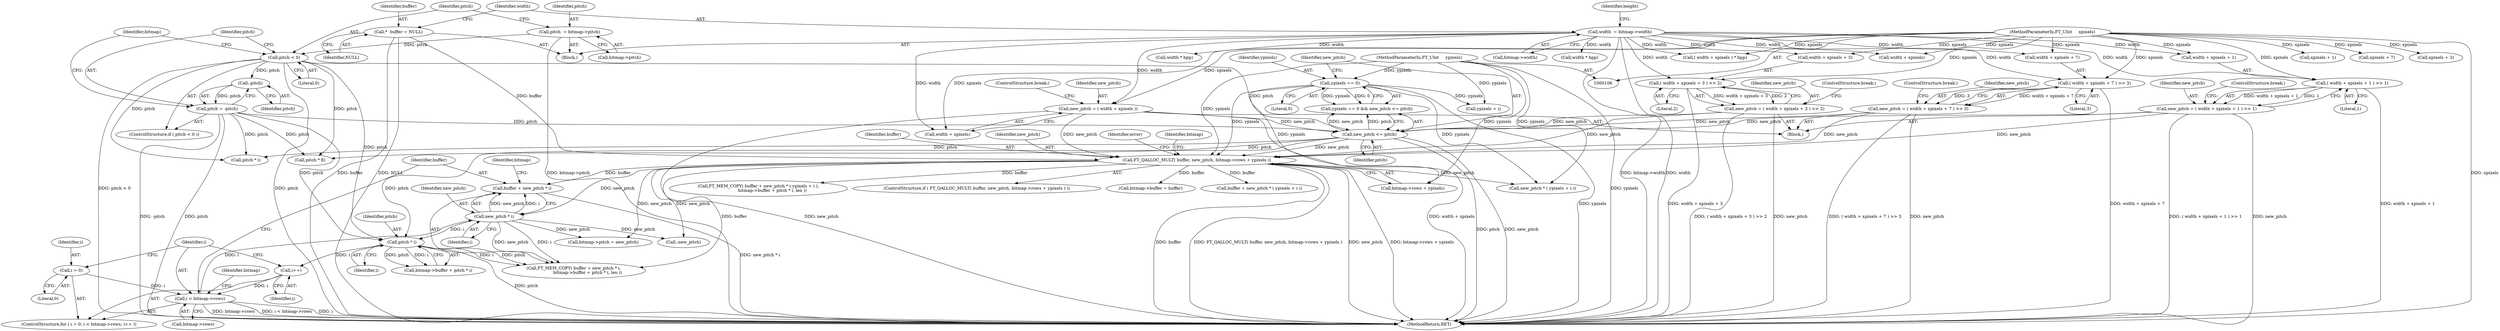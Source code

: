 digraph "0_savannah_b3500af717010137046ec4076d1e1c0641e33727_2@pointer" {
"1000398" [label="(Call,buffer + new_pitch * i)"];
"1000320" [label="(Call,FT_QALLOC_MULT( buffer, new_pitch, bitmap->rows + ypixels ))"];
"1000120" [label="(Call,*  buffer = NULL)"];
"1000199" [label="(Call,new_pitch = ( width + xpixels ))"];
"1000123" [label="(Call,width  = bitmap->width)"];
"1000109" [label="(MethodParameterIn,FT_UInt     xpixels)"];
"1000183" [label="(Call,new_pitch = ( width + xpixels + 1 ) >> 1)"];
"1000185" [label="(Call,( width + xpixels + 1 ) >> 1)"];
"1000155" [label="(Call,new_pitch = ( width + xpixels + 7 ) >> 3)"];
"1000157" [label="(Call,( width + xpixels + 7 ) >> 3)"];
"1000214" [label="(Call,new_pitch <= pitch)"];
"1000169" [label="(Call,new_pitch = ( width + xpixels + 3 ) >> 2)"];
"1000171" [label="(Call,( width + xpixels + 3 ) >> 2)"];
"1000139" [label="(Call,pitch < 0)"];
"1000133" [label="(Call,pitch  = bitmap->pitch)"];
"1000142" [label="(Call,pitch = -pitch)"];
"1000144" [label="(Call,-pitch)"];
"1000211" [label="(Call,ypixels == 0)"];
"1000110" [label="(MethodParameterIn,FT_UInt     ypixels)"];
"1000400" [label="(Call,new_pitch * i)"];
"1000390" [label="(Call,i < bitmap->rows)"];
"1000395" [label="(Call,i++)"];
"1000407" [label="(Call,pitch * i)"];
"1000387" [label="(Call,i = 0)"];
"1000363" [label="(Call,ypixels + i)"];
"1000388" [label="(Identifier,i)"];
"1000391" [label="(Identifier,i)"];
"1000386" [label="(ControlStructure,for ( i = 0; i < bitmap->rows; i++ ))"];
"1000124" [label="(Identifier,width)"];
"1000184" [label="(Identifier,new_pitch)"];
"1000359" [label="(Call,buffer + new_pitch * ( ypixels + i ))"];
"1000171" [label="(Call,( width + xpixels + 3 ) >> 2)"];
"1000370" [label="(Call,pitch * i)"];
"1000191" [label="(Literal,1)"];
"1000141" [label="(Literal,0)"];
"1000389" [label="(Literal,0)"];
"1000186" [label="(Call,width + xpixels + 1)"];
"1000437" [label="(MethodReturn,RET)"];
"1000428" [label="(Call,-new_pitch)"];
"1000396" [label="(Identifier,i)"];
"1000125" [label="(Call,bitmap->width)"];
"1000199" [label="(Call,new_pitch = ( width + xpixels ))"];
"1000214" [label="(Call,new_pitch <= pitch)"];
"1000150" [label="(Block,)"];
"1000172" [label="(Call,width + xpixels + 3)"];
"1000135" [label="(Call,bitmap->pitch)"];
"1000122" [label="(Identifier,NULL)"];
"1000145" [label="(Identifier,pitch)"];
"1000390" [label="(Call,i < bitmap->rows)"];
"1000395" [label="(Call,i++)"];
"1000399" [label="(Identifier,buffer)"];
"1000215" [label="(Identifier,new_pitch)"];
"1000323" [label="(Call,bitmap->rows + ypixels)"];
"1000192" [label="(ControlStructure,break;)"];
"1000177" [label="(Literal,2)"];
"1000144" [label="(Call,-pitch)"];
"1000143" [label="(Identifier,pitch)"];
"1000155" [label="(Call,new_pitch = ( width + xpixels + 7 ) >> 3)"];
"1000408" [label="(Identifier,pitch)"];
"1000164" [label="(ControlStructure,break;)"];
"1000213" [label="(Literal,0)"];
"1000409" [label="(Identifier,i)"];
"1000188" [label="(Call,xpixels + 1)"];
"1000392" [label="(Call,bitmap->rows)"];
"1000204" [label="(ControlStructure,break;)"];
"1000329" [label="(Identifier,error)"];
"1000397" [label="(Call,FT_MEM_COPY( buffer + new_pitch * i,\n                     bitmap->buffer + pitch * i, len ))"];
"1000212" [label="(Identifier,ypixels)"];
"1000121" [label="(Identifier,buffer)"];
"1000333" [label="(Identifier,bitmap)"];
"1000160" [label="(Call,xpixels + 7)"];
"1000120" [label="(Call,*  buffer = NULL)"];
"1000185" [label="(Call,( width + xpixels + 1 ) >> 1)"];
"1000361" [label="(Call,new_pitch * ( ypixels + i ))"];
"1000129" [label="(Identifier,height)"];
"1000358" [label="(Call,FT_MEM_COPY( buffer + new_pitch * ( ypixels + i ),\n                     bitmap->buffer + pitch * i, len ))"];
"1000228" [label="(Call,width + xpixels)"];
"1000142" [label="(Call,pitch = -pitch)"];
"1000183" [label="(Call,new_pitch = ( width + xpixels + 1 ) >> 1)"];
"1000401" [label="(Identifier,new_pitch)"];
"1000110" [label="(MethodParameterIn,FT_UInt     ypixels)"];
"1000169" [label="(Call,new_pitch = ( width + xpixels + 3 ) >> 2)"];
"1000319" [label="(ControlStructure,if ( FT_QALLOC_MULT( buffer, new_pitch, bitmap->rows + ypixels ) ))"];
"1000134" [label="(Identifier,pitch)"];
"1000158" [label="(Call,width + xpixels + 7)"];
"1000405" [label="(Identifier,bitmap)"];
"1000398" [label="(Call,buffer + new_pitch * i)"];
"1000221" [label="(Call,pitch * 8)"];
"1000123" [label="(Call,width  = bitmap->width)"];
"1000148" [label="(Identifier,bitmap)"];
"1000415" [label="(Call,bitmap->buffer = buffer)"];
"1000387" [label="(Call,i = 0)"];
"1000157" [label="(Call,( width + xpixels + 7 ) >> 3)"];
"1000139" [label="(Call,pitch < 0)"];
"1000381" [label="(Call,width * bpp)"];
"1000210" [label="(Call,ypixels == 0 && new_pitch <= pitch)"];
"1000200" [label="(Identifier,new_pitch)"];
"1000201" [label="(Call,width + xpixels)"];
"1000402" [label="(Identifier,i)"];
"1000178" [label="(ControlStructure,break;)"];
"1000163" [label="(Literal,3)"];
"1000320" [label="(Call,FT_QALLOC_MULT( buffer, new_pitch, bitmap->rows + ypixels ))"];
"1000342" [label="(Call,width * bpp)"];
"1000138" [label="(ControlStructure,if ( pitch < 0 ))"];
"1000227" [label="(Call,( width + xpixels ) * bpp)"];
"1000413" [label="(Identifier,bitmap)"];
"1000403" [label="(Call,bitmap->buffer + pitch * i)"];
"1000216" [label="(Identifier,pitch)"];
"1000140" [label="(Identifier,pitch)"];
"1000156" [label="(Identifier,new_pitch)"];
"1000133" [label="(Call,pitch  = bitmap->pitch)"];
"1000109" [label="(MethodParameterIn,FT_UInt     xpixels)"];
"1000400" [label="(Call,new_pitch * i)"];
"1000170" [label="(Identifier,new_pitch)"];
"1000321" [label="(Identifier,buffer)"];
"1000174" [label="(Call,xpixels + 3)"];
"1000211" [label="(Call,ypixels == 0)"];
"1000322" [label="(Identifier,new_pitch)"];
"1000111" [label="(Block,)"];
"1000430" [label="(Call,bitmap->pitch = new_pitch)"];
"1000407" [label="(Call,pitch * i)"];
"1000398" -> "1000397"  [label="AST: "];
"1000398" -> "1000400"  [label="CFG: "];
"1000399" -> "1000398"  [label="AST: "];
"1000400" -> "1000398"  [label="AST: "];
"1000405" -> "1000398"  [label="CFG: "];
"1000398" -> "1000437"  [label="DDG: new_pitch * i"];
"1000320" -> "1000398"  [label="DDG: buffer"];
"1000400" -> "1000398"  [label="DDG: new_pitch"];
"1000400" -> "1000398"  [label="DDG: i"];
"1000320" -> "1000319"  [label="AST: "];
"1000320" -> "1000323"  [label="CFG: "];
"1000321" -> "1000320"  [label="AST: "];
"1000322" -> "1000320"  [label="AST: "];
"1000323" -> "1000320"  [label="AST: "];
"1000329" -> "1000320"  [label="CFG: "];
"1000333" -> "1000320"  [label="CFG: "];
"1000320" -> "1000437"  [label="DDG: new_pitch"];
"1000320" -> "1000437"  [label="DDG: bitmap->rows + ypixels"];
"1000320" -> "1000437"  [label="DDG: buffer"];
"1000320" -> "1000437"  [label="DDG: FT_QALLOC_MULT( buffer, new_pitch, bitmap->rows + ypixels )"];
"1000120" -> "1000320"  [label="DDG: buffer"];
"1000199" -> "1000320"  [label="DDG: new_pitch"];
"1000183" -> "1000320"  [label="DDG: new_pitch"];
"1000155" -> "1000320"  [label="DDG: new_pitch"];
"1000214" -> "1000320"  [label="DDG: new_pitch"];
"1000169" -> "1000320"  [label="DDG: new_pitch"];
"1000211" -> "1000320"  [label="DDG: ypixels"];
"1000110" -> "1000320"  [label="DDG: ypixels"];
"1000320" -> "1000358"  [label="DDG: buffer"];
"1000320" -> "1000359"  [label="DDG: buffer"];
"1000320" -> "1000361"  [label="DDG: new_pitch"];
"1000320" -> "1000397"  [label="DDG: buffer"];
"1000320" -> "1000400"  [label="DDG: new_pitch"];
"1000320" -> "1000415"  [label="DDG: buffer"];
"1000320" -> "1000428"  [label="DDG: new_pitch"];
"1000320" -> "1000430"  [label="DDG: new_pitch"];
"1000120" -> "1000111"  [label="AST: "];
"1000120" -> "1000122"  [label="CFG: "];
"1000121" -> "1000120"  [label="AST: "];
"1000122" -> "1000120"  [label="AST: "];
"1000124" -> "1000120"  [label="CFG: "];
"1000120" -> "1000437"  [label="DDG: buffer"];
"1000120" -> "1000437"  [label="DDG: NULL"];
"1000199" -> "1000150"  [label="AST: "];
"1000199" -> "1000201"  [label="CFG: "];
"1000200" -> "1000199"  [label="AST: "];
"1000201" -> "1000199"  [label="AST: "];
"1000204" -> "1000199"  [label="CFG: "];
"1000199" -> "1000437"  [label="DDG: width + xpixels"];
"1000199" -> "1000437"  [label="DDG: new_pitch"];
"1000123" -> "1000199"  [label="DDG: width"];
"1000109" -> "1000199"  [label="DDG: xpixels"];
"1000199" -> "1000214"  [label="DDG: new_pitch"];
"1000123" -> "1000111"  [label="AST: "];
"1000123" -> "1000125"  [label="CFG: "];
"1000124" -> "1000123"  [label="AST: "];
"1000125" -> "1000123"  [label="AST: "];
"1000129" -> "1000123"  [label="CFG: "];
"1000123" -> "1000437"  [label="DDG: bitmap->width"];
"1000123" -> "1000437"  [label="DDG: width"];
"1000123" -> "1000157"  [label="DDG: width"];
"1000123" -> "1000158"  [label="DDG: width"];
"1000123" -> "1000171"  [label="DDG: width"];
"1000123" -> "1000172"  [label="DDG: width"];
"1000123" -> "1000185"  [label="DDG: width"];
"1000123" -> "1000186"  [label="DDG: width"];
"1000123" -> "1000201"  [label="DDG: width"];
"1000123" -> "1000227"  [label="DDG: width"];
"1000123" -> "1000228"  [label="DDG: width"];
"1000123" -> "1000342"  [label="DDG: width"];
"1000123" -> "1000381"  [label="DDG: width"];
"1000109" -> "1000106"  [label="AST: "];
"1000109" -> "1000437"  [label="DDG: xpixels"];
"1000109" -> "1000157"  [label="DDG: xpixels"];
"1000109" -> "1000158"  [label="DDG: xpixels"];
"1000109" -> "1000160"  [label="DDG: xpixels"];
"1000109" -> "1000171"  [label="DDG: xpixels"];
"1000109" -> "1000172"  [label="DDG: xpixels"];
"1000109" -> "1000174"  [label="DDG: xpixels"];
"1000109" -> "1000185"  [label="DDG: xpixels"];
"1000109" -> "1000186"  [label="DDG: xpixels"];
"1000109" -> "1000188"  [label="DDG: xpixels"];
"1000109" -> "1000201"  [label="DDG: xpixels"];
"1000109" -> "1000227"  [label="DDG: xpixels"];
"1000109" -> "1000228"  [label="DDG: xpixels"];
"1000183" -> "1000150"  [label="AST: "];
"1000183" -> "1000185"  [label="CFG: "];
"1000184" -> "1000183"  [label="AST: "];
"1000185" -> "1000183"  [label="AST: "];
"1000192" -> "1000183"  [label="CFG: "];
"1000183" -> "1000437"  [label="DDG: ( width + xpixels + 1 ) >> 1"];
"1000183" -> "1000437"  [label="DDG: new_pitch"];
"1000185" -> "1000183"  [label="DDG: width + xpixels + 1"];
"1000185" -> "1000183"  [label="DDG: 1"];
"1000183" -> "1000214"  [label="DDG: new_pitch"];
"1000185" -> "1000191"  [label="CFG: "];
"1000186" -> "1000185"  [label="AST: "];
"1000191" -> "1000185"  [label="AST: "];
"1000185" -> "1000437"  [label="DDG: width + xpixels + 1"];
"1000155" -> "1000150"  [label="AST: "];
"1000155" -> "1000157"  [label="CFG: "];
"1000156" -> "1000155"  [label="AST: "];
"1000157" -> "1000155"  [label="AST: "];
"1000164" -> "1000155"  [label="CFG: "];
"1000155" -> "1000437"  [label="DDG: ( width + xpixels + 7 ) >> 3"];
"1000155" -> "1000437"  [label="DDG: new_pitch"];
"1000157" -> "1000155"  [label="DDG: width + xpixels + 7"];
"1000157" -> "1000155"  [label="DDG: 3"];
"1000155" -> "1000214"  [label="DDG: new_pitch"];
"1000157" -> "1000163"  [label="CFG: "];
"1000158" -> "1000157"  [label="AST: "];
"1000163" -> "1000157"  [label="AST: "];
"1000157" -> "1000437"  [label="DDG: width + xpixels + 7"];
"1000214" -> "1000210"  [label="AST: "];
"1000214" -> "1000216"  [label="CFG: "];
"1000215" -> "1000214"  [label="AST: "];
"1000216" -> "1000214"  [label="AST: "];
"1000210" -> "1000214"  [label="CFG: "];
"1000214" -> "1000437"  [label="DDG: pitch"];
"1000214" -> "1000437"  [label="DDG: new_pitch"];
"1000214" -> "1000210"  [label="DDG: new_pitch"];
"1000214" -> "1000210"  [label="DDG: pitch"];
"1000169" -> "1000214"  [label="DDG: new_pitch"];
"1000139" -> "1000214"  [label="DDG: pitch"];
"1000142" -> "1000214"  [label="DDG: pitch"];
"1000214" -> "1000221"  [label="DDG: pitch"];
"1000214" -> "1000370"  [label="DDG: pitch"];
"1000214" -> "1000407"  [label="DDG: pitch"];
"1000169" -> "1000150"  [label="AST: "];
"1000169" -> "1000171"  [label="CFG: "];
"1000170" -> "1000169"  [label="AST: "];
"1000171" -> "1000169"  [label="AST: "];
"1000178" -> "1000169"  [label="CFG: "];
"1000169" -> "1000437"  [label="DDG: ( width + xpixels + 3 ) >> 2"];
"1000169" -> "1000437"  [label="DDG: new_pitch"];
"1000171" -> "1000169"  [label="DDG: width + xpixels + 3"];
"1000171" -> "1000169"  [label="DDG: 2"];
"1000171" -> "1000177"  [label="CFG: "];
"1000172" -> "1000171"  [label="AST: "];
"1000177" -> "1000171"  [label="AST: "];
"1000171" -> "1000437"  [label="DDG: width + xpixels + 3"];
"1000139" -> "1000138"  [label="AST: "];
"1000139" -> "1000141"  [label="CFG: "];
"1000140" -> "1000139"  [label="AST: "];
"1000141" -> "1000139"  [label="AST: "];
"1000143" -> "1000139"  [label="CFG: "];
"1000148" -> "1000139"  [label="CFG: "];
"1000139" -> "1000437"  [label="DDG: pitch < 0"];
"1000139" -> "1000437"  [label="DDG: pitch"];
"1000133" -> "1000139"  [label="DDG: pitch"];
"1000139" -> "1000144"  [label="DDG: pitch"];
"1000139" -> "1000221"  [label="DDG: pitch"];
"1000139" -> "1000370"  [label="DDG: pitch"];
"1000139" -> "1000407"  [label="DDG: pitch"];
"1000133" -> "1000111"  [label="AST: "];
"1000133" -> "1000135"  [label="CFG: "];
"1000134" -> "1000133"  [label="AST: "];
"1000135" -> "1000133"  [label="AST: "];
"1000140" -> "1000133"  [label="CFG: "];
"1000133" -> "1000437"  [label="DDG: bitmap->pitch"];
"1000142" -> "1000138"  [label="AST: "];
"1000142" -> "1000144"  [label="CFG: "];
"1000143" -> "1000142"  [label="AST: "];
"1000144" -> "1000142"  [label="AST: "];
"1000148" -> "1000142"  [label="CFG: "];
"1000142" -> "1000437"  [label="DDG: -pitch"];
"1000142" -> "1000437"  [label="DDG: pitch"];
"1000144" -> "1000142"  [label="DDG: pitch"];
"1000142" -> "1000221"  [label="DDG: pitch"];
"1000142" -> "1000370"  [label="DDG: pitch"];
"1000142" -> "1000407"  [label="DDG: pitch"];
"1000144" -> "1000145"  [label="CFG: "];
"1000145" -> "1000144"  [label="AST: "];
"1000211" -> "1000210"  [label="AST: "];
"1000211" -> "1000213"  [label="CFG: "];
"1000212" -> "1000211"  [label="AST: "];
"1000213" -> "1000211"  [label="AST: "];
"1000215" -> "1000211"  [label="CFG: "];
"1000210" -> "1000211"  [label="CFG: "];
"1000211" -> "1000437"  [label="DDG: ypixels"];
"1000211" -> "1000210"  [label="DDG: ypixels"];
"1000211" -> "1000210"  [label="DDG: 0"];
"1000110" -> "1000211"  [label="DDG: ypixels"];
"1000211" -> "1000323"  [label="DDG: ypixels"];
"1000211" -> "1000361"  [label="DDG: ypixels"];
"1000211" -> "1000363"  [label="DDG: ypixels"];
"1000110" -> "1000106"  [label="AST: "];
"1000110" -> "1000437"  [label="DDG: ypixels"];
"1000110" -> "1000323"  [label="DDG: ypixels"];
"1000110" -> "1000361"  [label="DDG: ypixels"];
"1000110" -> "1000363"  [label="DDG: ypixels"];
"1000400" -> "1000402"  [label="CFG: "];
"1000401" -> "1000400"  [label="AST: "];
"1000402" -> "1000400"  [label="AST: "];
"1000400" -> "1000397"  [label="DDG: new_pitch"];
"1000400" -> "1000397"  [label="DDG: i"];
"1000390" -> "1000400"  [label="DDG: i"];
"1000400" -> "1000407"  [label="DDG: i"];
"1000400" -> "1000428"  [label="DDG: new_pitch"];
"1000400" -> "1000430"  [label="DDG: new_pitch"];
"1000390" -> "1000386"  [label="AST: "];
"1000390" -> "1000392"  [label="CFG: "];
"1000391" -> "1000390"  [label="AST: "];
"1000392" -> "1000390"  [label="AST: "];
"1000399" -> "1000390"  [label="CFG: "];
"1000413" -> "1000390"  [label="CFG: "];
"1000390" -> "1000437"  [label="DDG: bitmap->rows"];
"1000390" -> "1000437"  [label="DDG: i < bitmap->rows"];
"1000390" -> "1000437"  [label="DDG: i"];
"1000395" -> "1000390"  [label="DDG: i"];
"1000387" -> "1000390"  [label="DDG: i"];
"1000395" -> "1000386"  [label="AST: "];
"1000395" -> "1000396"  [label="CFG: "];
"1000396" -> "1000395"  [label="AST: "];
"1000391" -> "1000395"  [label="CFG: "];
"1000407" -> "1000395"  [label="DDG: i"];
"1000407" -> "1000403"  [label="AST: "];
"1000407" -> "1000409"  [label="CFG: "];
"1000408" -> "1000407"  [label="AST: "];
"1000409" -> "1000407"  [label="AST: "];
"1000403" -> "1000407"  [label="CFG: "];
"1000407" -> "1000437"  [label="DDG: pitch"];
"1000407" -> "1000397"  [label="DDG: pitch"];
"1000407" -> "1000397"  [label="DDG: i"];
"1000407" -> "1000403"  [label="DDG: pitch"];
"1000407" -> "1000403"  [label="DDG: i"];
"1000387" -> "1000386"  [label="AST: "];
"1000387" -> "1000389"  [label="CFG: "];
"1000388" -> "1000387"  [label="AST: "];
"1000389" -> "1000387"  [label="AST: "];
"1000391" -> "1000387"  [label="CFG: "];
}
